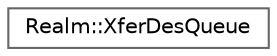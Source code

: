 digraph "Graphical Class Hierarchy"
{
 // LATEX_PDF_SIZE
  bgcolor="transparent";
  edge [fontname=Helvetica,fontsize=10,labelfontname=Helvetica,labelfontsize=10];
  node [fontname=Helvetica,fontsize=10,shape=box,height=0.2,width=0.4];
  rankdir="LR";
  Node0 [id="Node000000",label="Realm::XferDesQueue",height=0.2,width=0.4,color="grey40", fillcolor="white", style="filled",URL="$classRealm_1_1XferDesQueue.html",tooltip=" "];
}
